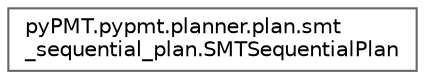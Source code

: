 digraph "Graphical Class Hierarchy"
{
 // LATEX_PDF_SIZE
  bgcolor="transparent";
  edge [fontname=Helvetica,fontsize=10,labelfontname=Helvetica,labelfontsize=10];
  node [fontname=Helvetica,fontsize=10,shape=box,height=0.2,width=0.4];
  rankdir="LR";
  Node0 [id="Node000000",label="pyPMT.pypmt.planner.plan.smt\l_sequential_plan.SMTSequentialPlan",height=0.2,width=0.4,color="grey40", fillcolor="white", style="filled",URL="$classpyPMT_1_1pypmt_1_1planner_1_1plan_1_1smt__sequential__plan_1_1SMTSequentialPlan.html",tooltip=" "];
}
